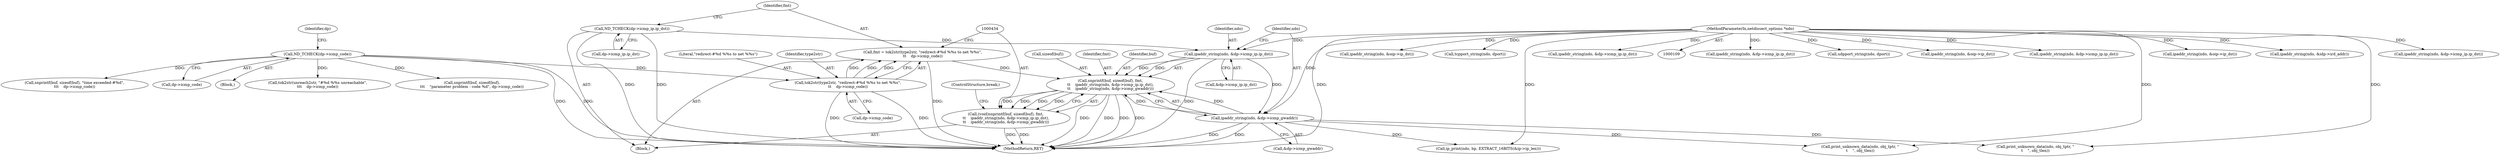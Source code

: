 digraph "0_tcpdump_8509ef02eceb2bbb479cea10fe4a7ec6395f1a8b@API" {
"1000435" [label="(Call,snprintf(buf, sizeof(buf), fmt,\n\t\t    ipaddr_string(ndo, &dp->icmp_ip.ip_dst),\n\t\t    ipaddr_string(ndo, &dp->icmp_gwaddr)))"];
"1000425" [label="(Call,fmt = tok2str(type2str, \"redirect-#%d %%s to net %%s\",\n\t\t    dp->icmp_code))"];
"1000427" [label="(Call,tok2str(type2str, \"redirect-#%d %%s to net %%s\",\n\t\t    dp->icmp_code))"];
"1000154" [label="(Call,ND_TCHECK(dp->icmp_code))"];
"1000440" [label="(Call,ipaddr_string(ndo, &dp->icmp_ip.ip_dst))"];
"1000110" [label="(MethodParameterIn,netdissect_options *ndo)"];
"1000419" [label="(Call,ND_TCHECK(dp->icmp_ip.ip_dst))"];
"1000448" [label="(Call,ipaddr_string(ndo, &dp->icmp_gwaddr))"];
"1000433" [label="(Call,(void)snprintf(buf, sizeof(buf), fmt,\n\t\t    ipaddr_string(ndo, &dp->icmp_ip.ip_dst),\n\t\t    ipaddr_string(ndo, &dp->icmp_gwaddr)))"];
"1000433" [label="(Call,(void)snprintf(buf, sizeof(buf), fmt,\n\t\t    ipaddr_string(ndo, &dp->icmp_ip.ip_dst),\n\t\t    ipaddr_string(ndo, &dp->icmp_gwaddr)))"];
"1000426" [label="(Identifier,fmt)"];
"1000436" [label="(Identifier,buf)"];
"1000425" [label="(Call,fmt = tok2str(type2str, \"redirect-#%d %%s to net %%s\",\n\t\t    dp->icmp_code))"];
"1000221" [label="(Call,ipaddr_string(ndo, &dp->icmp_ip.ip_dst))"];
"1000155" [label="(Call,dp->icmp_code)"];
"1000311" [label="(Call,udpport_string(ndo, dport))"];
"1000115" [label="(Block,)"];
"1000323" [label="(Call,ipaddr_string(ndo, &oip->ip_dst))"];
"1001265" [label="(MethodReturn,RET)"];
"1000437" [label="(Call,sizeof(buf))"];
"1000449" [label="(Identifier,ndo)"];
"1000427" [label="(Call,tok2str(type2str, \"redirect-#%d %%s to net %%s\",\n\t\t    dp->icmp_code))"];
"1000408" [label="(Call,ipaddr_string(ndo, &dp->icmp_ip.ip_dst))"];
"1000964" [label="(Call,ip_print(ndo, bp, EXTRACT_16BITS(&ip->ip_len)))"];
"1000441" [label="(Identifier,ndo)"];
"1000439" [label="(Identifier,fmt)"];
"1000287" [label="(Call,ipaddr_string(ndo, &oip->ip_dst))"];
"1000656" [label="(Call,ipaddr_string(ndo, &idp->ird_addr))"];
"1000395" [label="(Call,tok2str(unreach2str, \"#%d %%s unreachable\",\n\t\t\t    dp->icmp_code))"];
"1000454" [label="(ControlStructure,break;)"];
"1000110" [label="(MethodParameterIn,netdissect_options *ndo)"];
"1000162" [label="(Block,)"];
"1000160" [label="(Identifier,dp)"];
"1000419" [label="(Call,ND_TCHECK(dp->icmp_ip.ip_dst))"];
"1000154" [label="(Call,ND_TCHECK(dp->icmp_code))"];
"1000450" [label="(Call,&dp->icmp_gwaddr)"];
"1001242" [label="(Call,print_unknown_data(ndo, obj_tptr, \"\n\t    \", obj_tlen))"];
"1000448" [label="(Call,ipaddr_string(ndo, &dp->icmp_gwaddr))"];
"1000383" [label="(Call,ipaddr_string(ndo, &dp->icmp_ip.ip_dst))"];
"1000718" [label="(Call,snprintf(buf, sizeof(buf),\n\t\t\t    \"parameter problem - code %d\", dp->icmp_code))"];
"1000429" [label="(Literal,\"redirect-#%d %%s to net %%s\")"];
"1000420" [label="(Call,dp->icmp_ip.ip_dst)"];
"1000701" [label="(Call,snprintf(buf, sizeof(buf), \"time exceeded-#%d\",\n\t\t\t    dp->icmp_code))"];
"1000435" [label="(Call,snprintf(buf, sizeof(buf), fmt,\n\t\t    ipaddr_string(ndo, &dp->icmp_ip.ip_dst),\n\t\t    ipaddr_string(ndo, &dp->icmp_gwaddr)))"];
"1000428" [label="(Identifier,type2str)"];
"1001234" [label="(Call,print_unknown_data(ndo, obj_tptr, \"\n\t    \", obj_tlen))"];
"1000305" [label="(Call,ipaddr_string(ndo, &oip->ip_dst))"];
"1000430" [label="(Call,dp->icmp_code)"];
"1000293" [label="(Call,tcpport_string(ndo, dport))"];
"1000365" [label="(Call,ipaddr_string(ndo, &dp->icmp_ip.ip_dst))"];
"1000440" [label="(Call,ipaddr_string(ndo, &dp->icmp_ip.ip_dst))"];
"1000442" [label="(Call,&dp->icmp_ip.ip_dst)"];
"1000435" -> "1000433"  [label="AST: "];
"1000435" -> "1000448"  [label="CFG: "];
"1000436" -> "1000435"  [label="AST: "];
"1000437" -> "1000435"  [label="AST: "];
"1000439" -> "1000435"  [label="AST: "];
"1000440" -> "1000435"  [label="AST: "];
"1000448" -> "1000435"  [label="AST: "];
"1000433" -> "1000435"  [label="CFG: "];
"1000435" -> "1001265"  [label="DDG: "];
"1000435" -> "1001265"  [label="DDG: "];
"1000435" -> "1001265"  [label="DDG: "];
"1000435" -> "1001265"  [label="DDG: "];
"1000435" -> "1000433"  [label="DDG: "];
"1000435" -> "1000433"  [label="DDG: "];
"1000435" -> "1000433"  [label="DDG: "];
"1000435" -> "1000433"  [label="DDG: "];
"1000425" -> "1000435"  [label="DDG: "];
"1000440" -> "1000435"  [label="DDG: "];
"1000440" -> "1000435"  [label="DDG: "];
"1000448" -> "1000435"  [label="DDG: "];
"1000448" -> "1000435"  [label="DDG: "];
"1000425" -> "1000162"  [label="AST: "];
"1000425" -> "1000427"  [label="CFG: "];
"1000426" -> "1000425"  [label="AST: "];
"1000427" -> "1000425"  [label="AST: "];
"1000434" -> "1000425"  [label="CFG: "];
"1000425" -> "1001265"  [label="DDG: "];
"1000427" -> "1000425"  [label="DDG: "];
"1000427" -> "1000425"  [label="DDG: "];
"1000427" -> "1000425"  [label="DDG: "];
"1000427" -> "1000430"  [label="CFG: "];
"1000428" -> "1000427"  [label="AST: "];
"1000429" -> "1000427"  [label="AST: "];
"1000430" -> "1000427"  [label="AST: "];
"1000427" -> "1001265"  [label="DDG: "];
"1000427" -> "1001265"  [label="DDG: "];
"1000154" -> "1000427"  [label="DDG: "];
"1000154" -> "1000115"  [label="AST: "];
"1000154" -> "1000155"  [label="CFG: "];
"1000155" -> "1000154"  [label="AST: "];
"1000160" -> "1000154"  [label="CFG: "];
"1000154" -> "1001265"  [label="DDG: "];
"1000154" -> "1001265"  [label="DDG: "];
"1000154" -> "1000395"  [label="DDG: "];
"1000154" -> "1000701"  [label="DDG: "];
"1000154" -> "1000718"  [label="DDG: "];
"1000440" -> "1000442"  [label="CFG: "];
"1000441" -> "1000440"  [label="AST: "];
"1000442" -> "1000440"  [label="AST: "];
"1000449" -> "1000440"  [label="CFG: "];
"1000440" -> "1001265"  [label="DDG: "];
"1000110" -> "1000440"  [label="DDG: "];
"1000419" -> "1000440"  [label="DDG: "];
"1000440" -> "1000448"  [label="DDG: "];
"1000110" -> "1000109"  [label="AST: "];
"1000110" -> "1001265"  [label="DDG: "];
"1000110" -> "1000221"  [label="DDG: "];
"1000110" -> "1000287"  [label="DDG: "];
"1000110" -> "1000293"  [label="DDG: "];
"1000110" -> "1000305"  [label="DDG: "];
"1000110" -> "1000311"  [label="DDG: "];
"1000110" -> "1000323"  [label="DDG: "];
"1000110" -> "1000365"  [label="DDG: "];
"1000110" -> "1000383"  [label="DDG: "];
"1000110" -> "1000408"  [label="DDG: "];
"1000110" -> "1000448"  [label="DDG: "];
"1000110" -> "1000656"  [label="DDG: "];
"1000110" -> "1000964"  [label="DDG: "];
"1000110" -> "1001234"  [label="DDG: "];
"1000110" -> "1001242"  [label="DDG: "];
"1000419" -> "1000162"  [label="AST: "];
"1000419" -> "1000420"  [label="CFG: "];
"1000420" -> "1000419"  [label="AST: "];
"1000426" -> "1000419"  [label="CFG: "];
"1000419" -> "1001265"  [label="DDG: "];
"1000419" -> "1001265"  [label="DDG: "];
"1000448" -> "1000450"  [label="CFG: "];
"1000449" -> "1000448"  [label="AST: "];
"1000450" -> "1000448"  [label="AST: "];
"1000448" -> "1001265"  [label="DDG: "];
"1000448" -> "1001265"  [label="DDG: "];
"1000448" -> "1000964"  [label="DDG: "];
"1000448" -> "1001234"  [label="DDG: "];
"1000448" -> "1001242"  [label="DDG: "];
"1000433" -> "1000162"  [label="AST: "];
"1000434" -> "1000433"  [label="AST: "];
"1000454" -> "1000433"  [label="CFG: "];
"1000433" -> "1001265"  [label="DDG: "];
"1000433" -> "1001265"  [label="DDG: "];
}
